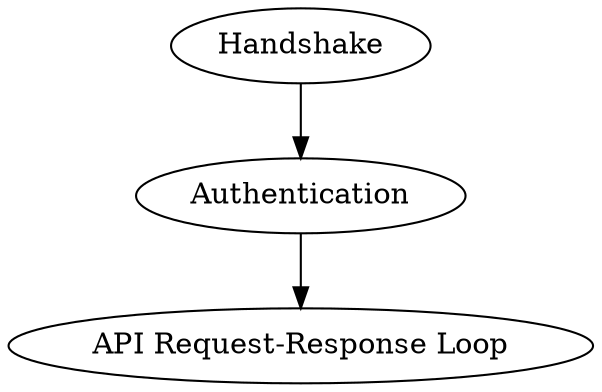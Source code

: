 // iRODS Protocol Control Flow
digraph "irods-prot-control-flow" {
	Handshake -> Authentication
	Authentication -> "API Request-Response Loop"
}
